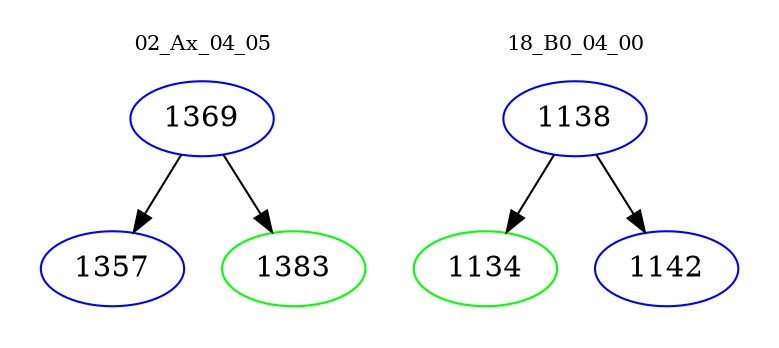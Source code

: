 digraph{
subgraph cluster_0 {
color = white
label = "02_Ax_04_05";
fontsize=10;
T0_1369 [label="1369", color="blue"]
T0_1369 -> T0_1357 [color="black"]
T0_1357 [label="1357", color="blue"]
T0_1369 -> T0_1383 [color="black"]
T0_1383 [label="1383", color="green"]
}
subgraph cluster_1 {
color = white
label = "18_B0_04_00";
fontsize=10;
T1_1138 [label="1138", color="blue"]
T1_1138 -> T1_1134 [color="black"]
T1_1134 [label="1134", color="green"]
T1_1138 -> T1_1142 [color="black"]
T1_1142 [label="1142", color="blue"]
}
}
